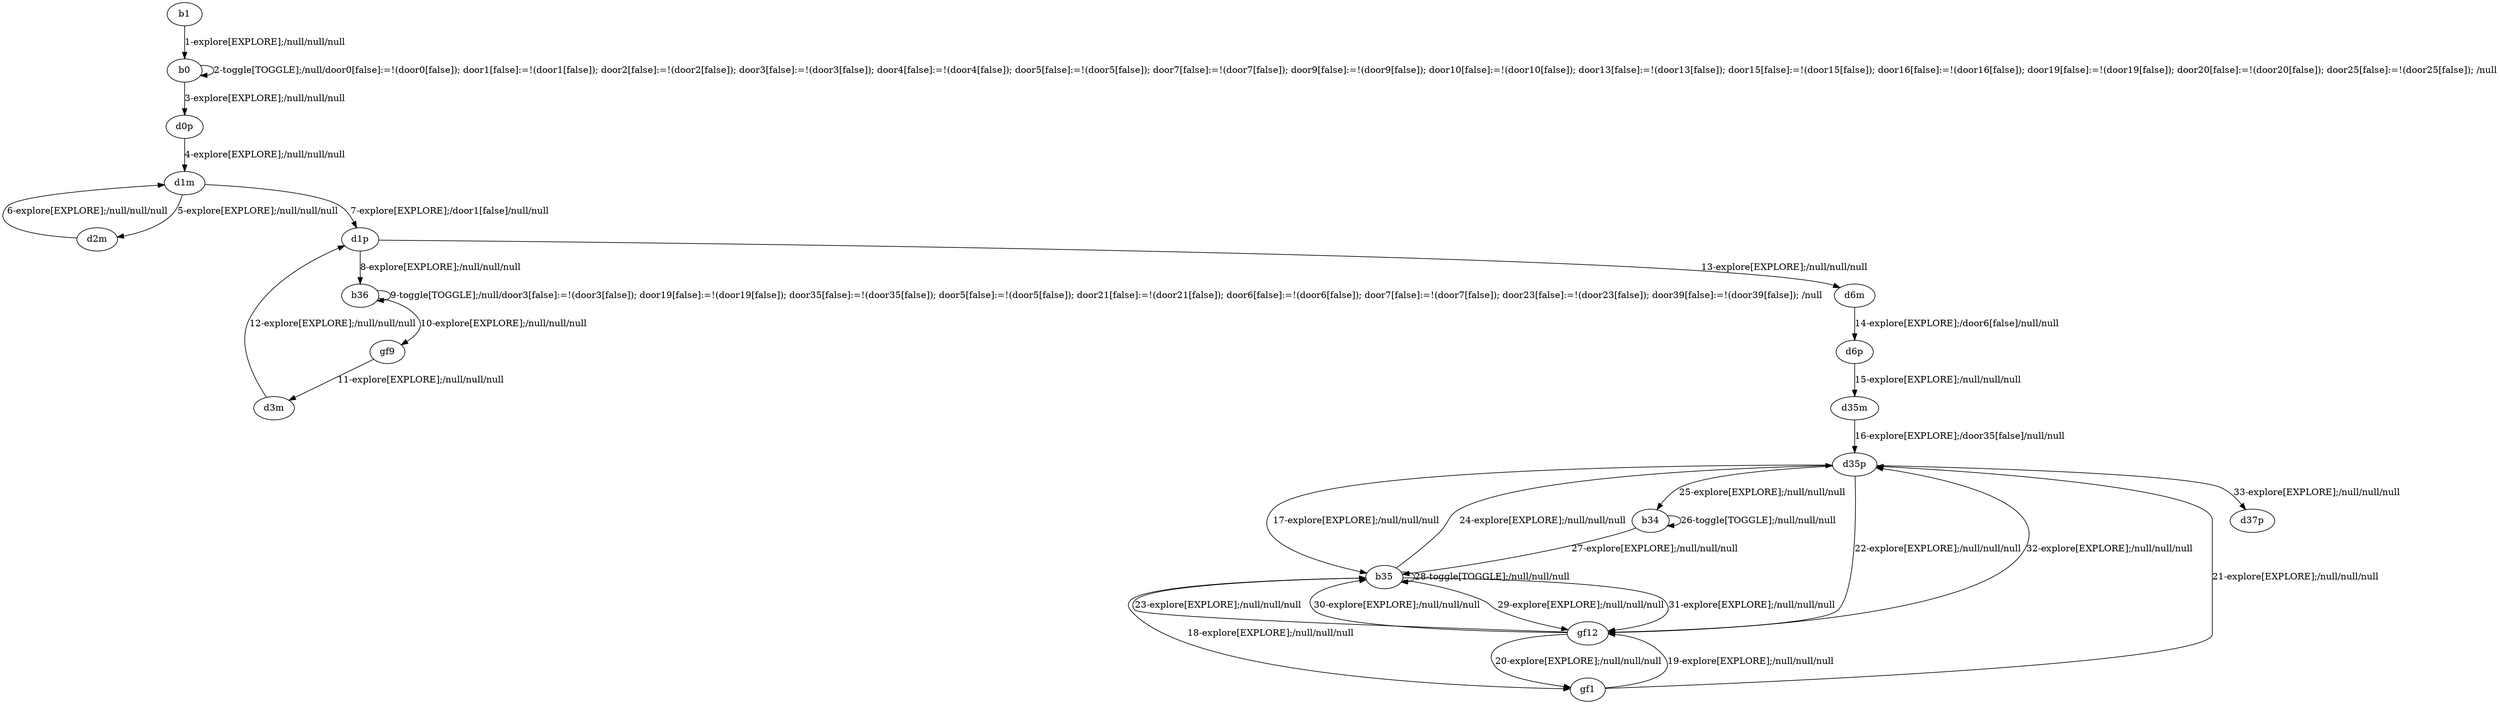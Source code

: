 # Total number of goals covered by this test: 1
# d35p --> d37p

digraph g {
"b1" -> "b0" [label = "1-explore[EXPLORE];/null/null/null"];
"b0" -> "b0" [label = "2-toggle[TOGGLE];/null/door0[false]:=!(door0[false]); door1[false]:=!(door1[false]); door2[false]:=!(door2[false]); door3[false]:=!(door3[false]); door4[false]:=!(door4[false]); door5[false]:=!(door5[false]); door7[false]:=!(door7[false]); door9[false]:=!(door9[false]); door10[false]:=!(door10[false]); door13[false]:=!(door13[false]); door15[false]:=!(door15[false]); door16[false]:=!(door16[false]); door19[false]:=!(door19[false]); door20[false]:=!(door20[false]); door25[false]:=!(door25[false]); /null"];
"b0" -> "d0p" [label = "3-explore[EXPLORE];/null/null/null"];
"d0p" -> "d1m" [label = "4-explore[EXPLORE];/null/null/null"];
"d1m" -> "d2m" [label = "5-explore[EXPLORE];/null/null/null"];
"d2m" -> "d1m" [label = "6-explore[EXPLORE];/null/null/null"];
"d1m" -> "d1p" [label = "7-explore[EXPLORE];/door1[false]/null/null"];
"d1p" -> "b36" [label = "8-explore[EXPLORE];/null/null/null"];
"b36" -> "b36" [label = "9-toggle[TOGGLE];/null/door3[false]:=!(door3[false]); door19[false]:=!(door19[false]); door35[false]:=!(door35[false]); door5[false]:=!(door5[false]); door21[false]:=!(door21[false]); door6[false]:=!(door6[false]); door7[false]:=!(door7[false]); door23[false]:=!(door23[false]); door39[false]:=!(door39[false]); /null"];
"b36" -> "gf9" [label = "10-explore[EXPLORE];/null/null/null"];
"gf9" -> "d3m" [label = "11-explore[EXPLORE];/null/null/null"];
"d3m" -> "d1p" [label = "12-explore[EXPLORE];/null/null/null"];
"d1p" -> "d6m" [label = "13-explore[EXPLORE];/null/null/null"];
"d6m" -> "d6p" [label = "14-explore[EXPLORE];/door6[false]/null/null"];
"d6p" -> "d35m" [label = "15-explore[EXPLORE];/null/null/null"];
"d35m" -> "d35p" [label = "16-explore[EXPLORE];/door35[false]/null/null"];
"d35p" -> "b35" [label = "17-explore[EXPLORE];/null/null/null"];
"b35" -> "gf1" [label = "18-explore[EXPLORE];/null/null/null"];
"gf1" -> "gf12" [label = "19-explore[EXPLORE];/null/null/null"];
"gf12" -> "gf1" [label = "20-explore[EXPLORE];/null/null/null"];
"gf1" -> "d35p" [label = "21-explore[EXPLORE];/null/null/null"];
"d35p" -> "gf12" [label = "22-explore[EXPLORE];/null/null/null"];
"gf12" -> "b35" [label = "23-explore[EXPLORE];/null/null/null"];
"b35" -> "d35p" [label = "24-explore[EXPLORE];/null/null/null"];
"d35p" -> "b34" [label = "25-explore[EXPLORE];/null/null/null"];
"b34" -> "b34" [label = "26-toggle[TOGGLE];/null/null/null"];
"b34" -> "b35" [label = "27-explore[EXPLORE];/null/null/null"];
"b35" -> "b35" [label = "28-toggle[TOGGLE];/null/null/null"];
"b35" -> "gf12" [label = "29-explore[EXPLORE];/null/null/null"];
"gf12" -> "b35" [label = "30-explore[EXPLORE];/null/null/null"];
"b35" -> "gf12" [label = "31-explore[EXPLORE];/null/null/null"];
"gf12" -> "d35p" [label = "32-explore[EXPLORE];/null/null/null"];
"d35p" -> "d37p" [label = "33-explore[EXPLORE];/null/null/null"];
}